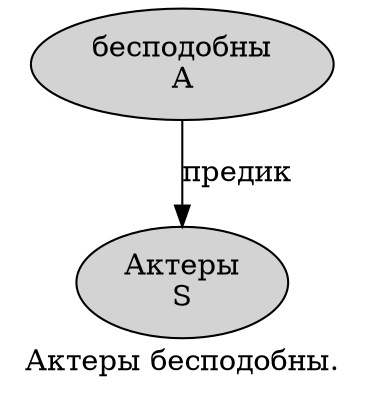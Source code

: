 digraph SENTENCE_2249 {
	graph [label="Актеры бесподобны."]
	node [style=filled]
		0 [label="Актеры
S" color="" fillcolor=lightgray penwidth=1 shape=ellipse]
		1 [label="бесподобны
A" color="" fillcolor=lightgray penwidth=1 shape=ellipse]
			1 -> 0 [label="предик"]
}